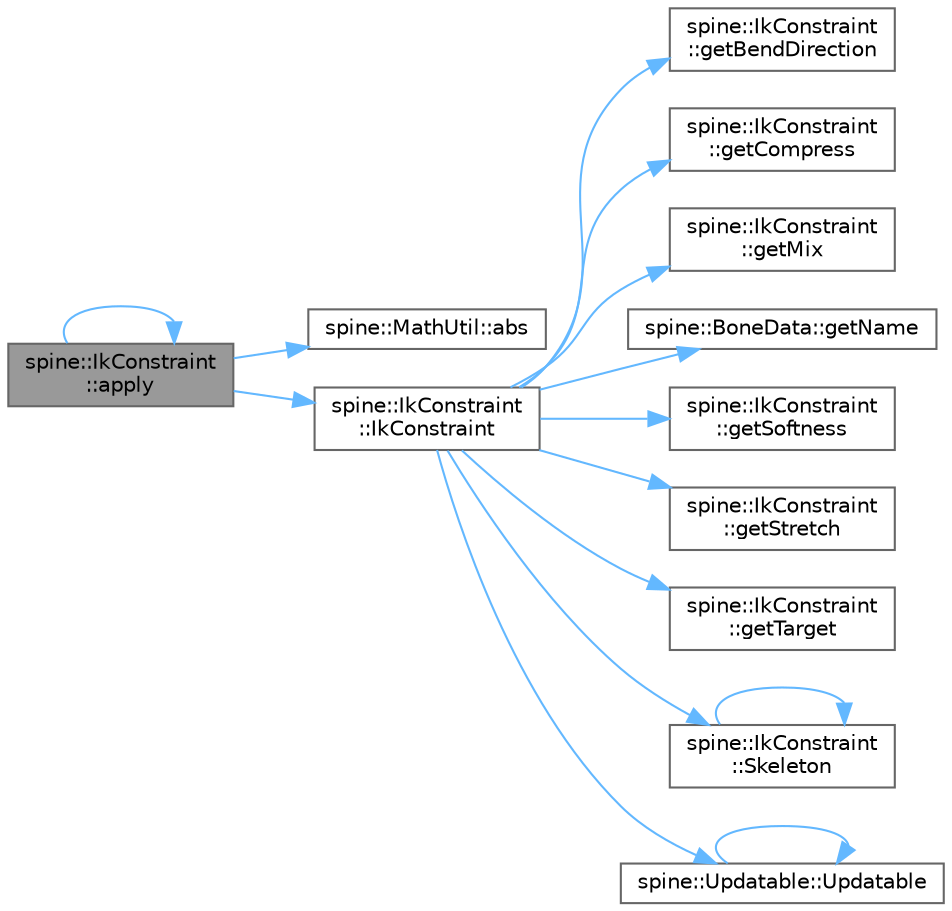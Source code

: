digraph "spine::IkConstraint::apply"
{
 // LATEX_PDF_SIZE
  bgcolor="transparent";
  edge [fontname=Helvetica,fontsize=10,labelfontname=Helvetica,labelfontsize=10];
  node [fontname=Helvetica,fontsize=10,shape=box,height=0.2,width=0.4];
  rankdir="LR";
  Node1 [id="Node000001",label="spine::IkConstraint\l::apply",height=0.2,width=0.4,color="gray40", fillcolor="grey60", style="filled", fontcolor="black",tooltip=" "];
  Node1 -> Node2 [id="edge1_Node000001_Node000002",color="steelblue1",style="solid",tooltip=" "];
  Node2 [id="Node000002",label="spine::MathUtil::abs",height=0.2,width=0.4,color="grey40", fillcolor="white", style="filled",URL="$classspine_1_1_math_util.html#aa46d9fad3cdf39affc75789495376a86",tooltip=" "];
  Node1 -> Node1 [id="edge2_Node000001_Node000001",color="steelblue1",style="solid",tooltip=" "];
  Node1 -> Node3 [id="edge3_Node000001_Node000003",color="steelblue1",style="solid",tooltip=" "];
  Node3 [id="Node000003",label="spine::IkConstraint\l::IkConstraint",height=0.2,width=0.4,color="grey40", fillcolor="white", style="filled",URL="$classspine_1_1_ik_constraint.html#a9af9f9a8037e0cf09114851fb5d33d32",tooltip=" "];
  Node3 -> Node4 [id="edge4_Node000003_Node000004",color="steelblue1",style="solid",tooltip=" "];
  Node4 [id="Node000004",label="spine::IkConstraint\l::getBendDirection",height=0.2,width=0.4,color="grey40", fillcolor="white", style="filled",URL="$classspine_1_1_ik_constraint.html#a389795cc9b97187aee13253e38102a41",tooltip=" "];
  Node3 -> Node5 [id="edge5_Node000003_Node000005",color="steelblue1",style="solid",tooltip=" "];
  Node5 [id="Node000005",label="spine::IkConstraint\l::getCompress",height=0.2,width=0.4,color="grey40", fillcolor="white", style="filled",URL="$classspine_1_1_ik_constraint.html#a4d47ec5d63ae843c558a276b6fec5fa4",tooltip=" "];
  Node3 -> Node6 [id="edge6_Node000003_Node000006",color="steelblue1",style="solid",tooltip=" "];
  Node6 [id="Node000006",label="spine::IkConstraint\l::getMix",height=0.2,width=0.4,color="grey40", fillcolor="white", style="filled",URL="$classspine_1_1_ik_constraint.html#a519d37de78b6a66f14a742d2ecd890ab",tooltip=" "];
  Node3 -> Node7 [id="edge7_Node000003_Node000007",color="steelblue1",style="solid",tooltip=" "];
  Node7 [id="Node000007",label="spine::BoneData::getName",height=0.2,width=0.4,color="grey40", fillcolor="white", style="filled",URL="$classspine_1_1_bone_data.html#a176ad37465f86a79d6baecd21b9468b2",tooltip="The name of the bone, which is unique within the skeleton."];
  Node3 -> Node8 [id="edge8_Node000003_Node000008",color="steelblue1",style="solid",tooltip=" "];
  Node8 [id="Node000008",label="spine::IkConstraint\l::getSoftness",height=0.2,width=0.4,color="grey40", fillcolor="white", style="filled",URL="$classspine_1_1_ik_constraint.html#a94af57a9c09391c0d9e7253f5d022ee2",tooltip=" "];
  Node3 -> Node9 [id="edge9_Node000003_Node000009",color="steelblue1",style="solid",tooltip=" "];
  Node9 [id="Node000009",label="spine::IkConstraint\l::getStretch",height=0.2,width=0.4,color="grey40", fillcolor="white", style="filled",URL="$classspine_1_1_ik_constraint.html#a467bcfa88382d2b892d59527860c105d",tooltip=" "];
  Node3 -> Node10 [id="edge10_Node000003_Node000010",color="steelblue1",style="solid",tooltip=" "];
  Node10 [id="Node000010",label="spine::IkConstraint\l::getTarget",height=0.2,width=0.4,color="grey40", fillcolor="white", style="filled",URL="$classspine_1_1_ik_constraint.html#a528c0749775d7d565c6df2f99f7eddc2",tooltip=" "];
  Node3 -> Node11 [id="edge11_Node000003_Node000011",color="steelblue1",style="solid",tooltip=" "];
  Node11 [id="Node000011",label="spine::IkConstraint\l::Skeleton",height=0.2,width=0.4,color="grey40", fillcolor="white", style="filled",URL="$classspine_1_1_ik_constraint.html#a6a11291b70c2cbded85d321ce539c62f",tooltip=" "];
  Node11 -> Node11 [id="edge12_Node000011_Node000011",color="steelblue1",style="solid",tooltip=" "];
  Node3 -> Node12 [id="edge13_Node000003_Node000012",color="steelblue1",style="solid",tooltip=" "];
  Node12 [id="Node000012",label="spine::Updatable::Updatable",height=0.2,width=0.4,color="grey40", fillcolor="white", style="filled",URL="$classspine_1_1_updatable.html#a9a8b6c0e34f2958db872b6090455f90d",tooltip=" "];
  Node12 -> Node12 [id="edge14_Node000012_Node000012",color="steelblue1",style="solid",tooltip=" "];
}
